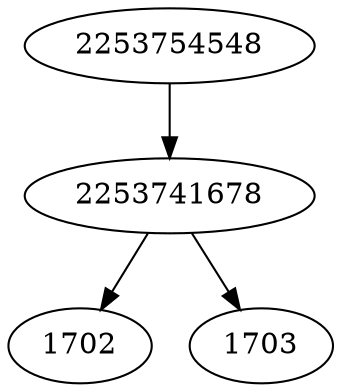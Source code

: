 strict digraph  {
2253741678;
2253754548;
1702;
1703;
2253741678 -> 1702;
2253741678 -> 1703;
2253754548 -> 2253741678;
}
